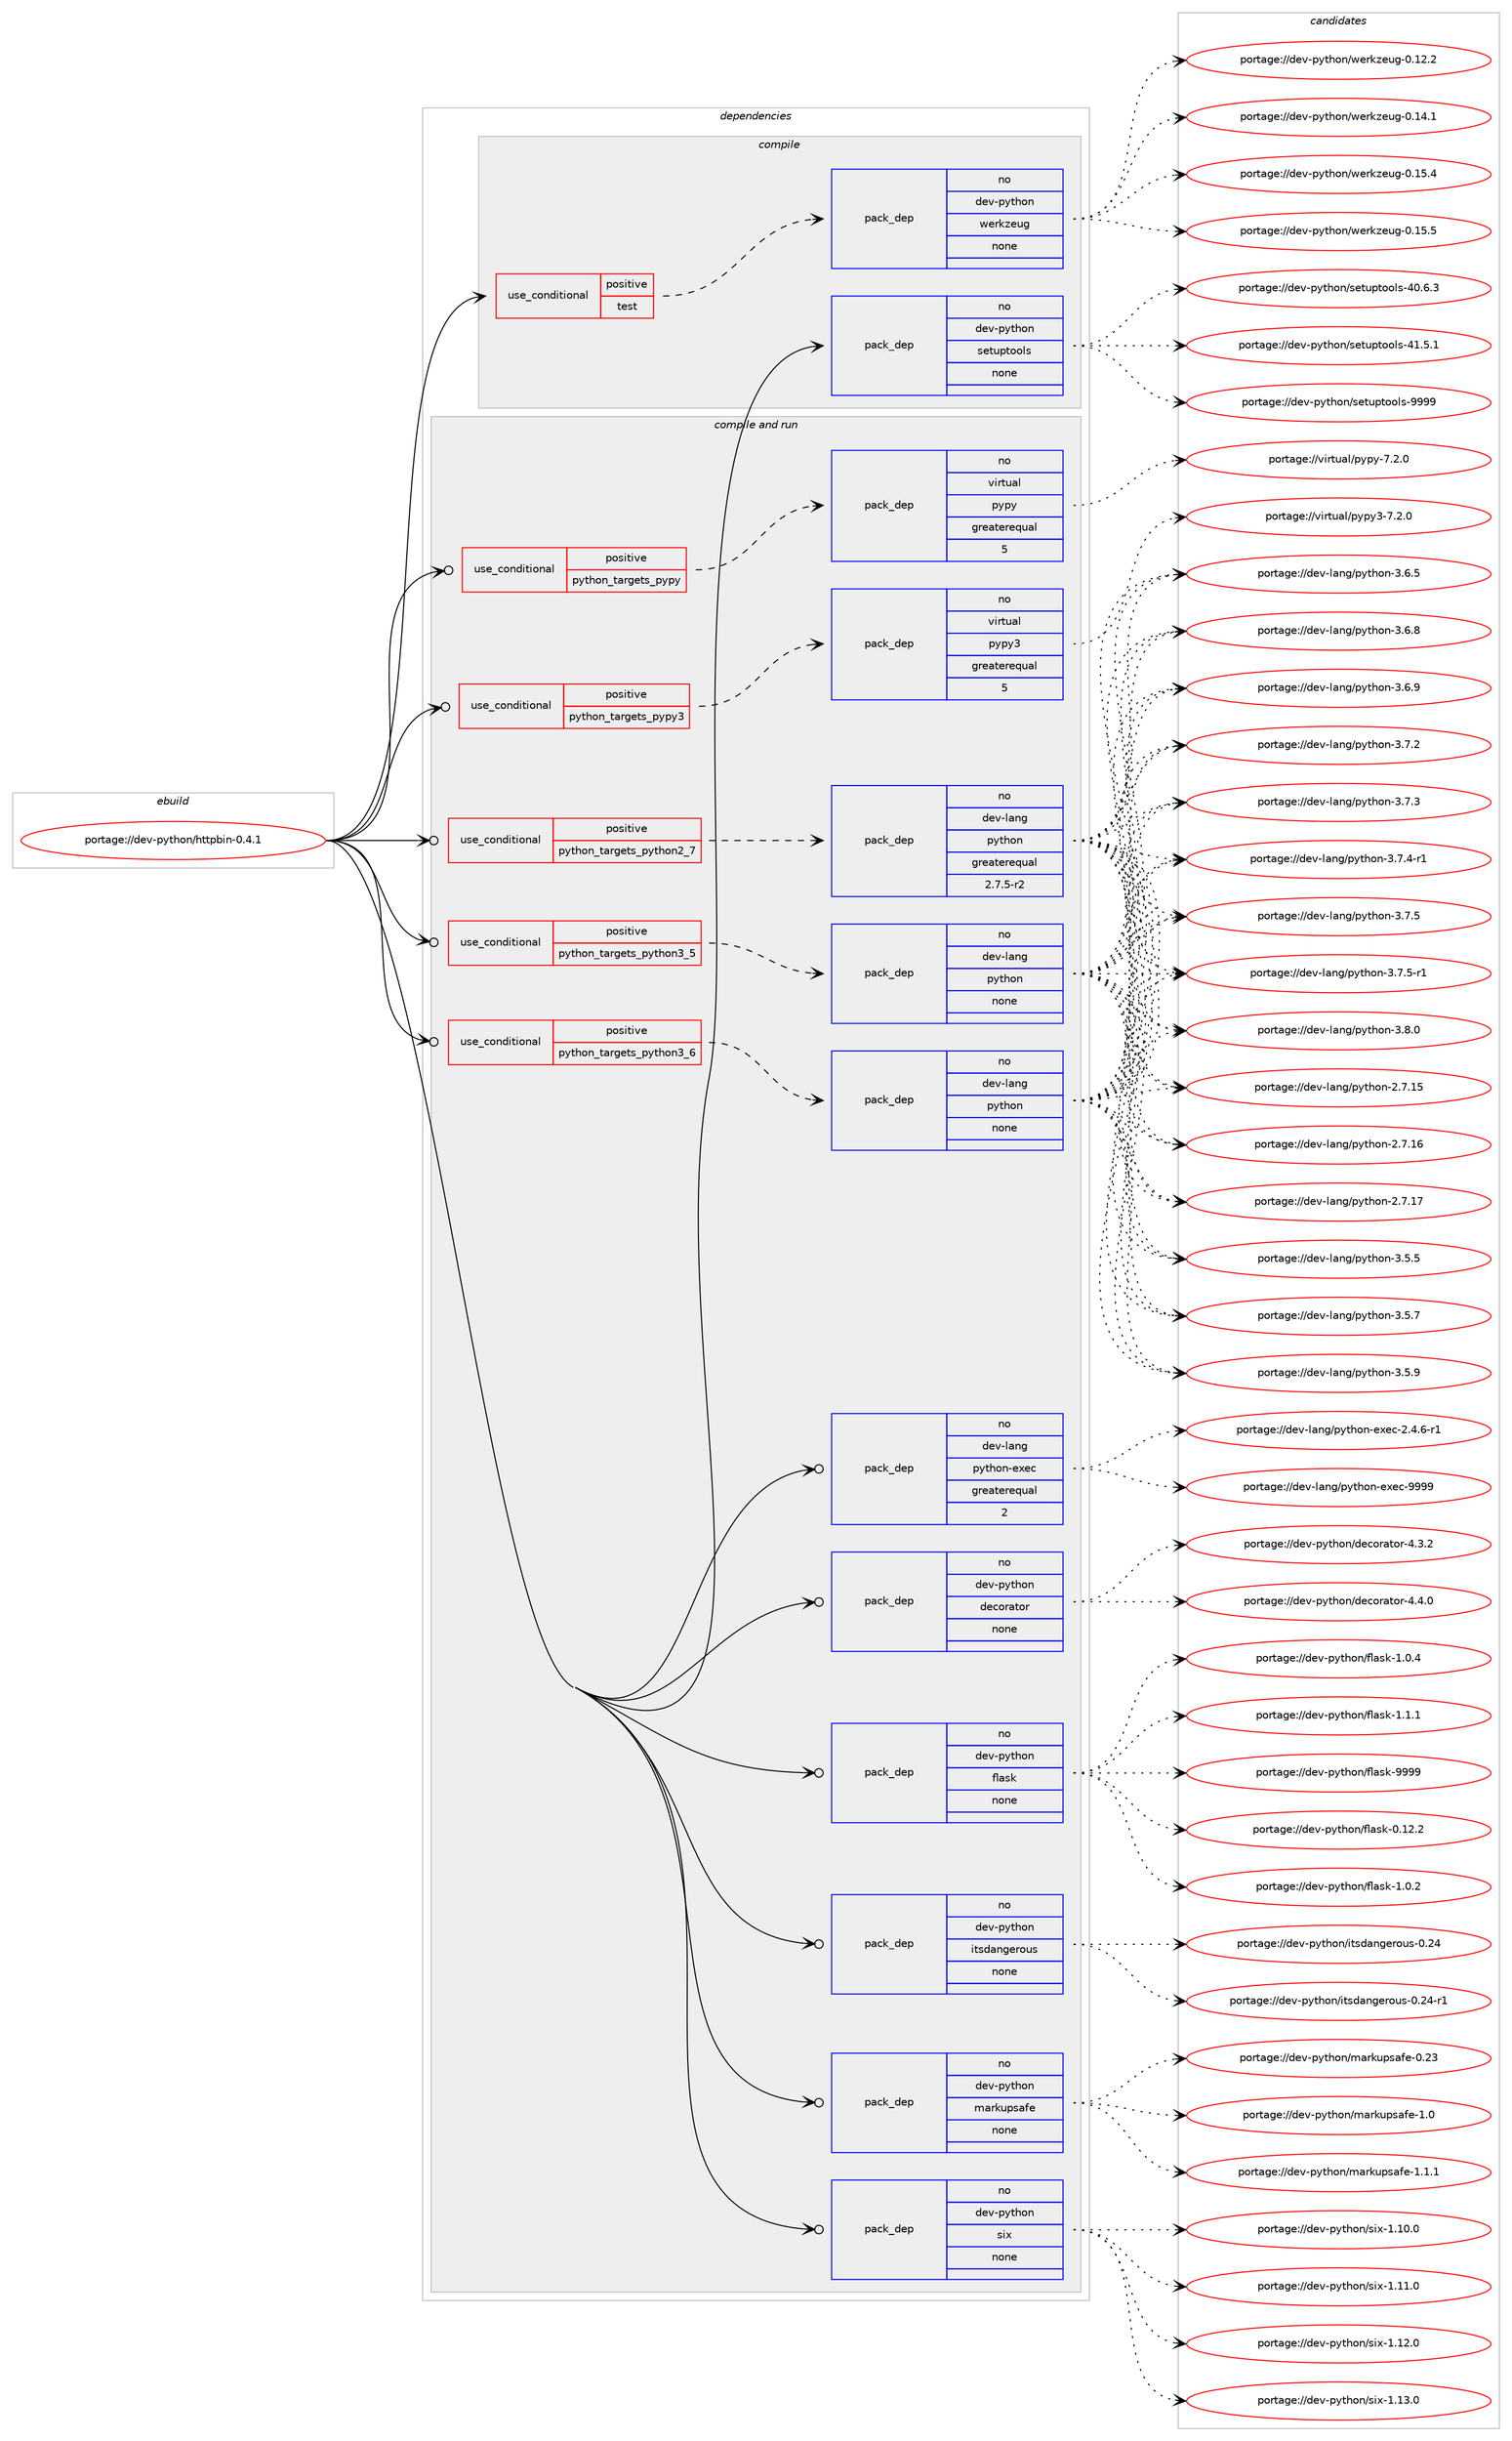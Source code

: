 digraph prolog {

# *************
# Graph options
# *************

newrank=true;
concentrate=true;
compound=true;
graph [rankdir=LR,fontname=Helvetica,fontsize=10,ranksep=1.5];#, ranksep=2.5, nodesep=0.2];
edge  [arrowhead=vee];
node  [fontname=Helvetica,fontsize=10];

# **********
# The ebuild
# **********

subgraph cluster_leftcol {
color=gray;
rank=same;
label=<<i>ebuild</i>>;
id [label="portage://dev-python/httpbin-0.4.1", color=red, width=4, href="../dev-python/httpbin-0.4.1.svg"];
}

# ****************
# The dependencies
# ****************

subgraph cluster_midcol {
color=gray;
label=<<i>dependencies</i>>;
subgraph cluster_compile {
fillcolor="#eeeeee";
style=filled;
label=<<i>compile</i>>;
subgraph cond29808 {
dependency143484 [label=<<TABLE BORDER="0" CELLBORDER="1" CELLSPACING="0" CELLPADDING="4"><TR><TD ROWSPAN="3" CELLPADDING="10">use_conditional</TD></TR><TR><TD>positive</TD></TR><TR><TD>test</TD></TR></TABLE>>, shape=none, color=red];
subgraph pack110356 {
dependency143485 [label=<<TABLE BORDER="0" CELLBORDER="1" CELLSPACING="0" CELLPADDING="4" WIDTH="220"><TR><TD ROWSPAN="6" CELLPADDING="30">pack_dep</TD></TR><TR><TD WIDTH="110">no</TD></TR><TR><TD>dev-python</TD></TR><TR><TD>werkzeug</TD></TR><TR><TD>none</TD></TR><TR><TD></TD></TR></TABLE>>, shape=none, color=blue];
}
dependency143484:e -> dependency143485:w [weight=20,style="dashed",arrowhead="vee"];
}
id:e -> dependency143484:w [weight=20,style="solid",arrowhead="vee"];
subgraph pack110357 {
dependency143486 [label=<<TABLE BORDER="0" CELLBORDER="1" CELLSPACING="0" CELLPADDING="4" WIDTH="220"><TR><TD ROWSPAN="6" CELLPADDING="30">pack_dep</TD></TR><TR><TD WIDTH="110">no</TD></TR><TR><TD>dev-python</TD></TR><TR><TD>setuptools</TD></TR><TR><TD>none</TD></TR><TR><TD></TD></TR></TABLE>>, shape=none, color=blue];
}
id:e -> dependency143486:w [weight=20,style="solid",arrowhead="vee"];
}
subgraph cluster_compileandrun {
fillcolor="#eeeeee";
style=filled;
label=<<i>compile and run</i>>;
subgraph cond29809 {
dependency143487 [label=<<TABLE BORDER="0" CELLBORDER="1" CELLSPACING="0" CELLPADDING="4"><TR><TD ROWSPAN="3" CELLPADDING="10">use_conditional</TD></TR><TR><TD>positive</TD></TR><TR><TD>python_targets_pypy</TD></TR></TABLE>>, shape=none, color=red];
subgraph pack110358 {
dependency143488 [label=<<TABLE BORDER="0" CELLBORDER="1" CELLSPACING="0" CELLPADDING="4" WIDTH="220"><TR><TD ROWSPAN="6" CELLPADDING="30">pack_dep</TD></TR><TR><TD WIDTH="110">no</TD></TR><TR><TD>virtual</TD></TR><TR><TD>pypy</TD></TR><TR><TD>greaterequal</TD></TR><TR><TD>5</TD></TR></TABLE>>, shape=none, color=blue];
}
dependency143487:e -> dependency143488:w [weight=20,style="dashed",arrowhead="vee"];
}
id:e -> dependency143487:w [weight=20,style="solid",arrowhead="odotvee"];
subgraph cond29810 {
dependency143489 [label=<<TABLE BORDER="0" CELLBORDER="1" CELLSPACING="0" CELLPADDING="4"><TR><TD ROWSPAN="3" CELLPADDING="10">use_conditional</TD></TR><TR><TD>positive</TD></TR><TR><TD>python_targets_pypy3</TD></TR></TABLE>>, shape=none, color=red];
subgraph pack110359 {
dependency143490 [label=<<TABLE BORDER="0" CELLBORDER="1" CELLSPACING="0" CELLPADDING="4" WIDTH="220"><TR><TD ROWSPAN="6" CELLPADDING="30">pack_dep</TD></TR><TR><TD WIDTH="110">no</TD></TR><TR><TD>virtual</TD></TR><TR><TD>pypy3</TD></TR><TR><TD>greaterequal</TD></TR><TR><TD>5</TD></TR></TABLE>>, shape=none, color=blue];
}
dependency143489:e -> dependency143490:w [weight=20,style="dashed",arrowhead="vee"];
}
id:e -> dependency143489:w [weight=20,style="solid",arrowhead="odotvee"];
subgraph cond29811 {
dependency143491 [label=<<TABLE BORDER="0" CELLBORDER="1" CELLSPACING="0" CELLPADDING="4"><TR><TD ROWSPAN="3" CELLPADDING="10">use_conditional</TD></TR><TR><TD>positive</TD></TR><TR><TD>python_targets_python2_7</TD></TR></TABLE>>, shape=none, color=red];
subgraph pack110360 {
dependency143492 [label=<<TABLE BORDER="0" CELLBORDER="1" CELLSPACING="0" CELLPADDING="4" WIDTH="220"><TR><TD ROWSPAN="6" CELLPADDING="30">pack_dep</TD></TR><TR><TD WIDTH="110">no</TD></TR><TR><TD>dev-lang</TD></TR><TR><TD>python</TD></TR><TR><TD>greaterequal</TD></TR><TR><TD>2.7.5-r2</TD></TR></TABLE>>, shape=none, color=blue];
}
dependency143491:e -> dependency143492:w [weight=20,style="dashed",arrowhead="vee"];
}
id:e -> dependency143491:w [weight=20,style="solid",arrowhead="odotvee"];
subgraph cond29812 {
dependency143493 [label=<<TABLE BORDER="0" CELLBORDER="1" CELLSPACING="0" CELLPADDING="4"><TR><TD ROWSPAN="3" CELLPADDING="10">use_conditional</TD></TR><TR><TD>positive</TD></TR><TR><TD>python_targets_python3_5</TD></TR></TABLE>>, shape=none, color=red];
subgraph pack110361 {
dependency143494 [label=<<TABLE BORDER="0" CELLBORDER="1" CELLSPACING="0" CELLPADDING="4" WIDTH="220"><TR><TD ROWSPAN="6" CELLPADDING="30">pack_dep</TD></TR><TR><TD WIDTH="110">no</TD></TR><TR><TD>dev-lang</TD></TR><TR><TD>python</TD></TR><TR><TD>none</TD></TR><TR><TD></TD></TR></TABLE>>, shape=none, color=blue];
}
dependency143493:e -> dependency143494:w [weight=20,style="dashed",arrowhead="vee"];
}
id:e -> dependency143493:w [weight=20,style="solid",arrowhead="odotvee"];
subgraph cond29813 {
dependency143495 [label=<<TABLE BORDER="0" CELLBORDER="1" CELLSPACING="0" CELLPADDING="4"><TR><TD ROWSPAN="3" CELLPADDING="10">use_conditional</TD></TR><TR><TD>positive</TD></TR><TR><TD>python_targets_python3_6</TD></TR></TABLE>>, shape=none, color=red];
subgraph pack110362 {
dependency143496 [label=<<TABLE BORDER="0" CELLBORDER="1" CELLSPACING="0" CELLPADDING="4" WIDTH="220"><TR><TD ROWSPAN="6" CELLPADDING="30">pack_dep</TD></TR><TR><TD WIDTH="110">no</TD></TR><TR><TD>dev-lang</TD></TR><TR><TD>python</TD></TR><TR><TD>none</TD></TR><TR><TD></TD></TR></TABLE>>, shape=none, color=blue];
}
dependency143495:e -> dependency143496:w [weight=20,style="dashed",arrowhead="vee"];
}
id:e -> dependency143495:w [weight=20,style="solid",arrowhead="odotvee"];
subgraph pack110363 {
dependency143497 [label=<<TABLE BORDER="0" CELLBORDER="1" CELLSPACING="0" CELLPADDING="4" WIDTH="220"><TR><TD ROWSPAN="6" CELLPADDING="30">pack_dep</TD></TR><TR><TD WIDTH="110">no</TD></TR><TR><TD>dev-lang</TD></TR><TR><TD>python-exec</TD></TR><TR><TD>greaterequal</TD></TR><TR><TD>2</TD></TR></TABLE>>, shape=none, color=blue];
}
id:e -> dependency143497:w [weight=20,style="solid",arrowhead="odotvee"];
subgraph pack110364 {
dependency143498 [label=<<TABLE BORDER="0" CELLBORDER="1" CELLSPACING="0" CELLPADDING="4" WIDTH="220"><TR><TD ROWSPAN="6" CELLPADDING="30">pack_dep</TD></TR><TR><TD WIDTH="110">no</TD></TR><TR><TD>dev-python</TD></TR><TR><TD>decorator</TD></TR><TR><TD>none</TD></TR><TR><TD></TD></TR></TABLE>>, shape=none, color=blue];
}
id:e -> dependency143498:w [weight=20,style="solid",arrowhead="odotvee"];
subgraph pack110365 {
dependency143499 [label=<<TABLE BORDER="0" CELLBORDER="1" CELLSPACING="0" CELLPADDING="4" WIDTH="220"><TR><TD ROWSPAN="6" CELLPADDING="30">pack_dep</TD></TR><TR><TD WIDTH="110">no</TD></TR><TR><TD>dev-python</TD></TR><TR><TD>flask</TD></TR><TR><TD>none</TD></TR><TR><TD></TD></TR></TABLE>>, shape=none, color=blue];
}
id:e -> dependency143499:w [weight=20,style="solid",arrowhead="odotvee"];
subgraph pack110366 {
dependency143500 [label=<<TABLE BORDER="0" CELLBORDER="1" CELLSPACING="0" CELLPADDING="4" WIDTH="220"><TR><TD ROWSPAN="6" CELLPADDING="30">pack_dep</TD></TR><TR><TD WIDTH="110">no</TD></TR><TR><TD>dev-python</TD></TR><TR><TD>itsdangerous</TD></TR><TR><TD>none</TD></TR><TR><TD></TD></TR></TABLE>>, shape=none, color=blue];
}
id:e -> dependency143500:w [weight=20,style="solid",arrowhead="odotvee"];
subgraph pack110367 {
dependency143501 [label=<<TABLE BORDER="0" CELLBORDER="1" CELLSPACING="0" CELLPADDING="4" WIDTH="220"><TR><TD ROWSPAN="6" CELLPADDING="30">pack_dep</TD></TR><TR><TD WIDTH="110">no</TD></TR><TR><TD>dev-python</TD></TR><TR><TD>markupsafe</TD></TR><TR><TD>none</TD></TR><TR><TD></TD></TR></TABLE>>, shape=none, color=blue];
}
id:e -> dependency143501:w [weight=20,style="solid",arrowhead="odotvee"];
subgraph pack110368 {
dependency143502 [label=<<TABLE BORDER="0" CELLBORDER="1" CELLSPACING="0" CELLPADDING="4" WIDTH="220"><TR><TD ROWSPAN="6" CELLPADDING="30">pack_dep</TD></TR><TR><TD WIDTH="110">no</TD></TR><TR><TD>dev-python</TD></TR><TR><TD>six</TD></TR><TR><TD>none</TD></TR><TR><TD></TD></TR></TABLE>>, shape=none, color=blue];
}
id:e -> dependency143502:w [weight=20,style="solid",arrowhead="odotvee"];
}
subgraph cluster_run {
fillcolor="#eeeeee";
style=filled;
label=<<i>run</i>>;
}
}

# **************
# The candidates
# **************

subgraph cluster_choices {
rank=same;
color=gray;
label=<<i>candidates</i>>;

subgraph choice110356 {
color=black;
nodesep=1;
choiceportage100101118451121211161041111104711910111410712210111710345484649504650 [label="portage://dev-python/werkzeug-0.12.2", color=red, width=4,href="../dev-python/werkzeug-0.12.2.svg"];
choiceportage100101118451121211161041111104711910111410712210111710345484649524649 [label="portage://dev-python/werkzeug-0.14.1", color=red, width=4,href="../dev-python/werkzeug-0.14.1.svg"];
choiceportage100101118451121211161041111104711910111410712210111710345484649534652 [label="portage://dev-python/werkzeug-0.15.4", color=red, width=4,href="../dev-python/werkzeug-0.15.4.svg"];
choiceportage100101118451121211161041111104711910111410712210111710345484649534653 [label="portage://dev-python/werkzeug-0.15.5", color=red, width=4,href="../dev-python/werkzeug-0.15.5.svg"];
dependency143485:e -> choiceportage100101118451121211161041111104711910111410712210111710345484649504650:w [style=dotted,weight="100"];
dependency143485:e -> choiceportage100101118451121211161041111104711910111410712210111710345484649524649:w [style=dotted,weight="100"];
dependency143485:e -> choiceportage100101118451121211161041111104711910111410712210111710345484649534652:w [style=dotted,weight="100"];
dependency143485:e -> choiceportage100101118451121211161041111104711910111410712210111710345484649534653:w [style=dotted,weight="100"];
}
subgraph choice110357 {
color=black;
nodesep=1;
choiceportage100101118451121211161041111104711510111611711211611111110811545524846544651 [label="portage://dev-python/setuptools-40.6.3", color=red, width=4,href="../dev-python/setuptools-40.6.3.svg"];
choiceportage100101118451121211161041111104711510111611711211611111110811545524946534649 [label="portage://dev-python/setuptools-41.5.1", color=red, width=4,href="../dev-python/setuptools-41.5.1.svg"];
choiceportage10010111845112121116104111110471151011161171121161111111081154557575757 [label="portage://dev-python/setuptools-9999", color=red, width=4,href="../dev-python/setuptools-9999.svg"];
dependency143486:e -> choiceportage100101118451121211161041111104711510111611711211611111110811545524846544651:w [style=dotted,weight="100"];
dependency143486:e -> choiceportage100101118451121211161041111104711510111611711211611111110811545524946534649:w [style=dotted,weight="100"];
dependency143486:e -> choiceportage10010111845112121116104111110471151011161171121161111111081154557575757:w [style=dotted,weight="100"];
}
subgraph choice110358 {
color=black;
nodesep=1;
choiceportage1181051141161179710847112121112121455546504648 [label="portage://virtual/pypy-7.2.0", color=red, width=4,href="../virtual/pypy-7.2.0.svg"];
dependency143488:e -> choiceportage1181051141161179710847112121112121455546504648:w [style=dotted,weight="100"];
}
subgraph choice110359 {
color=black;
nodesep=1;
choiceportage118105114116117971084711212111212151455546504648 [label="portage://virtual/pypy3-7.2.0", color=red, width=4,href="../virtual/pypy3-7.2.0.svg"];
dependency143490:e -> choiceportage118105114116117971084711212111212151455546504648:w [style=dotted,weight="100"];
}
subgraph choice110360 {
color=black;
nodesep=1;
choiceportage10010111845108971101034711212111610411111045504655464953 [label="portage://dev-lang/python-2.7.15", color=red, width=4,href="../dev-lang/python-2.7.15.svg"];
choiceportage10010111845108971101034711212111610411111045504655464954 [label="portage://dev-lang/python-2.7.16", color=red, width=4,href="../dev-lang/python-2.7.16.svg"];
choiceportage10010111845108971101034711212111610411111045504655464955 [label="portage://dev-lang/python-2.7.17", color=red, width=4,href="../dev-lang/python-2.7.17.svg"];
choiceportage100101118451089711010347112121116104111110455146534653 [label="portage://dev-lang/python-3.5.5", color=red, width=4,href="../dev-lang/python-3.5.5.svg"];
choiceportage100101118451089711010347112121116104111110455146534655 [label="portage://dev-lang/python-3.5.7", color=red, width=4,href="../dev-lang/python-3.5.7.svg"];
choiceportage100101118451089711010347112121116104111110455146534657 [label="portage://dev-lang/python-3.5.9", color=red, width=4,href="../dev-lang/python-3.5.9.svg"];
choiceportage100101118451089711010347112121116104111110455146544653 [label="portage://dev-lang/python-3.6.5", color=red, width=4,href="../dev-lang/python-3.6.5.svg"];
choiceportage100101118451089711010347112121116104111110455146544656 [label="portage://dev-lang/python-3.6.8", color=red, width=4,href="../dev-lang/python-3.6.8.svg"];
choiceportage100101118451089711010347112121116104111110455146544657 [label="portage://dev-lang/python-3.6.9", color=red, width=4,href="../dev-lang/python-3.6.9.svg"];
choiceportage100101118451089711010347112121116104111110455146554650 [label="portage://dev-lang/python-3.7.2", color=red, width=4,href="../dev-lang/python-3.7.2.svg"];
choiceportage100101118451089711010347112121116104111110455146554651 [label="portage://dev-lang/python-3.7.3", color=red, width=4,href="../dev-lang/python-3.7.3.svg"];
choiceportage1001011184510897110103471121211161041111104551465546524511449 [label="portage://dev-lang/python-3.7.4-r1", color=red, width=4,href="../dev-lang/python-3.7.4-r1.svg"];
choiceportage100101118451089711010347112121116104111110455146554653 [label="portage://dev-lang/python-3.7.5", color=red, width=4,href="../dev-lang/python-3.7.5.svg"];
choiceportage1001011184510897110103471121211161041111104551465546534511449 [label="portage://dev-lang/python-3.7.5-r1", color=red, width=4,href="../dev-lang/python-3.7.5-r1.svg"];
choiceportage100101118451089711010347112121116104111110455146564648 [label="portage://dev-lang/python-3.8.0", color=red, width=4,href="../dev-lang/python-3.8.0.svg"];
dependency143492:e -> choiceportage10010111845108971101034711212111610411111045504655464953:w [style=dotted,weight="100"];
dependency143492:e -> choiceportage10010111845108971101034711212111610411111045504655464954:w [style=dotted,weight="100"];
dependency143492:e -> choiceportage10010111845108971101034711212111610411111045504655464955:w [style=dotted,weight="100"];
dependency143492:e -> choiceportage100101118451089711010347112121116104111110455146534653:w [style=dotted,weight="100"];
dependency143492:e -> choiceportage100101118451089711010347112121116104111110455146534655:w [style=dotted,weight="100"];
dependency143492:e -> choiceportage100101118451089711010347112121116104111110455146534657:w [style=dotted,weight="100"];
dependency143492:e -> choiceportage100101118451089711010347112121116104111110455146544653:w [style=dotted,weight="100"];
dependency143492:e -> choiceportage100101118451089711010347112121116104111110455146544656:w [style=dotted,weight="100"];
dependency143492:e -> choiceportage100101118451089711010347112121116104111110455146544657:w [style=dotted,weight="100"];
dependency143492:e -> choiceportage100101118451089711010347112121116104111110455146554650:w [style=dotted,weight="100"];
dependency143492:e -> choiceportage100101118451089711010347112121116104111110455146554651:w [style=dotted,weight="100"];
dependency143492:e -> choiceportage1001011184510897110103471121211161041111104551465546524511449:w [style=dotted,weight="100"];
dependency143492:e -> choiceportage100101118451089711010347112121116104111110455146554653:w [style=dotted,weight="100"];
dependency143492:e -> choiceportage1001011184510897110103471121211161041111104551465546534511449:w [style=dotted,weight="100"];
dependency143492:e -> choiceportage100101118451089711010347112121116104111110455146564648:w [style=dotted,weight="100"];
}
subgraph choice110361 {
color=black;
nodesep=1;
choiceportage10010111845108971101034711212111610411111045504655464953 [label="portage://dev-lang/python-2.7.15", color=red, width=4,href="../dev-lang/python-2.7.15.svg"];
choiceportage10010111845108971101034711212111610411111045504655464954 [label="portage://dev-lang/python-2.7.16", color=red, width=4,href="../dev-lang/python-2.7.16.svg"];
choiceportage10010111845108971101034711212111610411111045504655464955 [label="portage://dev-lang/python-2.7.17", color=red, width=4,href="../dev-lang/python-2.7.17.svg"];
choiceportage100101118451089711010347112121116104111110455146534653 [label="portage://dev-lang/python-3.5.5", color=red, width=4,href="../dev-lang/python-3.5.5.svg"];
choiceportage100101118451089711010347112121116104111110455146534655 [label="portage://dev-lang/python-3.5.7", color=red, width=4,href="../dev-lang/python-3.5.7.svg"];
choiceportage100101118451089711010347112121116104111110455146534657 [label="portage://dev-lang/python-3.5.9", color=red, width=4,href="../dev-lang/python-3.5.9.svg"];
choiceportage100101118451089711010347112121116104111110455146544653 [label="portage://dev-lang/python-3.6.5", color=red, width=4,href="../dev-lang/python-3.6.5.svg"];
choiceportage100101118451089711010347112121116104111110455146544656 [label="portage://dev-lang/python-3.6.8", color=red, width=4,href="../dev-lang/python-3.6.8.svg"];
choiceportage100101118451089711010347112121116104111110455146544657 [label="portage://dev-lang/python-3.6.9", color=red, width=4,href="../dev-lang/python-3.6.9.svg"];
choiceportage100101118451089711010347112121116104111110455146554650 [label="portage://dev-lang/python-3.7.2", color=red, width=4,href="../dev-lang/python-3.7.2.svg"];
choiceportage100101118451089711010347112121116104111110455146554651 [label="portage://dev-lang/python-3.7.3", color=red, width=4,href="../dev-lang/python-3.7.3.svg"];
choiceportage1001011184510897110103471121211161041111104551465546524511449 [label="portage://dev-lang/python-3.7.4-r1", color=red, width=4,href="../dev-lang/python-3.7.4-r1.svg"];
choiceportage100101118451089711010347112121116104111110455146554653 [label="portage://dev-lang/python-3.7.5", color=red, width=4,href="../dev-lang/python-3.7.5.svg"];
choiceportage1001011184510897110103471121211161041111104551465546534511449 [label="portage://dev-lang/python-3.7.5-r1", color=red, width=4,href="../dev-lang/python-3.7.5-r1.svg"];
choiceportage100101118451089711010347112121116104111110455146564648 [label="portage://dev-lang/python-3.8.0", color=red, width=4,href="../dev-lang/python-3.8.0.svg"];
dependency143494:e -> choiceportage10010111845108971101034711212111610411111045504655464953:w [style=dotted,weight="100"];
dependency143494:e -> choiceportage10010111845108971101034711212111610411111045504655464954:w [style=dotted,weight="100"];
dependency143494:e -> choiceportage10010111845108971101034711212111610411111045504655464955:w [style=dotted,weight="100"];
dependency143494:e -> choiceportage100101118451089711010347112121116104111110455146534653:w [style=dotted,weight="100"];
dependency143494:e -> choiceportage100101118451089711010347112121116104111110455146534655:w [style=dotted,weight="100"];
dependency143494:e -> choiceportage100101118451089711010347112121116104111110455146534657:w [style=dotted,weight="100"];
dependency143494:e -> choiceportage100101118451089711010347112121116104111110455146544653:w [style=dotted,weight="100"];
dependency143494:e -> choiceportage100101118451089711010347112121116104111110455146544656:w [style=dotted,weight="100"];
dependency143494:e -> choiceportage100101118451089711010347112121116104111110455146544657:w [style=dotted,weight="100"];
dependency143494:e -> choiceportage100101118451089711010347112121116104111110455146554650:w [style=dotted,weight="100"];
dependency143494:e -> choiceportage100101118451089711010347112121116104111110455146554651:w [style=dotted,weight="100"];
dependency143494:e -> choiceportage1001011184510897110103471121211161041111104551465546524511449:w [style=dotted,weight="100"];
dependency143494:e -> choiceportage100101118451089711010347112121116104111110455146554653:w [style=dotted,weight="100"];
dependency143494:e -> choiceportage1001011184510897110103471121211161041111104551465546534511449:w [style=dotted,weight="100"];
dependency143494:e -> choiceportage100101118451089711010347112121116104111110455146564648:w [style=dotted,weight="100"];
}
subgraph choice110362 {
color=black;
nodesep=1;
choiceportage10010111845108971101034711212111610411111045504655464953 [label="portage://dev-lang/python-2.7.15", color=red, width=4,href="../dev-lang/python-2.7.15.svg"];
choiceportage10010111845108971101034711212111610411111045504655464954 [label="portage://dev-lang/python-2.7.16", color=red, width=4,href="../dev-lang/python-2.7.16.svg"];
choiceportage10010111845108971101034711212111610411111045504655464955 [label="portage://dev-lang/python-2.7.17", color=red, width=4,href="../dev-lang/python-2.7.17.svg"];
choiceportage100101118451089711010347112121116104111110455146534653 [label="portage://dev-lang/python-3.5.5", color=red, width=4,href="../dev-lang/python-3.5.5.svg"];
choiceportage100101118451089711010347112121116104111110455146534655 [label="portage://dev-lang/python-3.5.7", color=red, width=4,href="../dev-lang/python-3.5.7.svg"];
choiceportage100101118451089711010347112121116104111110455146534657 [label="portage://dev-lang/python-3.5.9", color=red, width=4,href="../dev-lang/python-3.5.9.svg"];
choiceportage100101118451089711010347112121116104111110455146544653 [label="portage://dev-lang/python-3.6.5", color=red, width=4,href="../dev-lang/python-3.6.5.svg"];
choiceportage100101118451089711010347112121116104111110455146544656 [label="portage://dev-lang/python-3.6.8", color=red, width=4,href="../dev-lang/python-3.6.8.svg"];
choiceportage100101118451089711010347112121116104111110455146544657 [label="portage://dev-lang/python-3.6.9", color=red, width=4,href="../dev-lang/python-3.6.9.svg"];
choiceportage100101118451089711010347112121116104111110455146554650 [label="portage://dev-lang/python-3.7.2", color=red, width=4,href="../dev-lang/python-3.7.2.svg"];
choiceportage100101118451089711010347112121116104111110455146554651 [label="portage://dev-lang/python-3.7.3", color=red, width=4,href="../dev-lang/python-3.7.3.svg"];
choiceportage1001011184510897110103471121211161041111104551465546524511449 [label="portage://dev-lang/python-3.7.4-r1", color=red, width=4,href="../dev-lang/python-3.7.4-r1.svg"];
choiceportage100101118451089711010347112121116104111110455146554653 [label="portage://dev-lang/python-3.7.5", color=red, width=4,href="../dev-lang/python-3.7.5.svg"];
choiceportage1001011184510897110103471121211161041111104551465546534511449 [label="portage://dev-lang/python-3.7.5-r1", color=red, width=4,href="../dev-lang/python-3.7.5-r1.svg"];
choiceportage100101118451089711010347112121116104111110455146564648 [label="portage://dev-lang/python-3.8.0", color=red, width=4,href="../dev-lang/python-3.8.0.svg"];
dependency143496:e -> choiceportage10010111845108971101034711212111610411111045504655464953:w [style=dotted,weight="100"];
dependency143496:e -> choiceportage10010111845108971101034711212111610411111045504655464954:w [style=dotted,weight="100"];
dependency143496:e -> choiceportage10010111845108971101034711212111610411111045504655464955:w [style=dotted,weight="100"];
dependency143496:e -> choiceportage100101118451089711010347112121116104111110455146534653:w [style=dotted,weight="100"];
dependency143496:e -> choiceportage100101118451089711010347112121116104111110455146534655:w [style=dotted,weight="100"];
dependency143496:e -> choiceportage100101118451089711010347112121116104111110455146534657:w [style=dotted,weight="100"];
dependency143496:e -> choiceportage100101118451089711010347112121116104111110455146544653:w [style=dotted,weight="100"];
dependency143496:e -> choiceportage100101118451089711010347112121116104111110455146544656:w [style=dotted,weight="100"];
dependency143496:e -> choiceportage100101118451089711010347112121116104111110455146544657:w [style=dotted,weight="100"];
dependency143496:e -> choiceportage100101118451089711010347112121116104111110455146554650:w [style=dotted,weight="100"];
dependency143496:e -> choiceportage100101118451089711010347112121116104111110455146554651:w [style=dotted,weight="100"];
dependency143496:e -> choiceportage1001011184510897110103471121211161041111104551465546524511449:w [style=dotted,weight="100"];
dependency143496:e -> choiceportage100101118451089711010347112121116104111110455146554653:w [style=dotted,weight="100"];
dependency143496:e -> choiceportage1001011184510897110103471121211161041111104551465546534511449:w [style=dotted,weight="100"];
dependency143496:e -> choiceportage100101118451089711010347112121116104111110455146564648:w [style=dotted,weight="100"];
}
subgraph choice110363 {
color=black;
nodesep=1;
choiceportage10010111845108971101034711212111610411111045101120101994550465246544511449 [label="portage://dev-lang/python-exec-2.4.6-r1", color=red, width=4,href="../dev-lang/python-exec-2.4.6-r1.svg"];
choiceportage10010111845108971101034711212111610411111045101120101994557575757 [label="portage://dev-lang/python-exec-9999", color=red, width=4,href="../dev-lang/python-exec-9999.svg"];
dependency143497:e -> choiceportage10010111845108971101034711212111610411111045101120101994550465246544511449:w [style=dotted,weight="100"];
dependency143497:e -> choiceportage10010111845108971101034711212111610411111045101120101994557575757:w [style=dotted,weight="100"];
}
subgraph choice110364 {
color=black;
nodesep=1;
choiceportage10010111845112121116104111110471001019911111497116111114455246514650 [label="portage://dev-python/decorator-4.3.2", color=red, width=4,href="../dev-python/decorator-4.3.2.svg"];
choiceportage10010111845112121116104111110471001019911111497116111114455246524648 [label="portage://dev-python/decorator-4.4.0", color=red, width=4,href="../dev-python/decorator-4.4.0.svg"];
dependency143498:e -> choiceportage10010111845112121116104111110471001019911111497116111114455246514650:w [style=dotted,weight="100"];
dependency143498:e -> choiceportage10010111845112121116104111110471001019911111497116111114455246524648:w [style=dotted,weight="100"];
}
subgraph choice110365 {
color=black;
nodesep=1;
choiceportage10010111845112121116104111110471021089711510745484649504650 [label="portage://dev-python/flask-0.12.2", color=red, width=4,href="../dev-python/flask-0.12.2.svg"];
choiceportage100101118451121211161041111104710210897115107454946484650 [label="portage://dev-python/flask-1.0.2", color=red, width=4,href="../dev-python/flask-1.0.2.svg"];
choiceportage100101118451121211161041111104710210897115107454946484652 [label="portage://dev-python/flask-1.0.4", color=red, width=4,href="../dev-python/flask-1.0.4.svg"];
choiceportage100101118451121211161041111104710210897115107454946494649 [label="portage://dev-python/flask-1.1.1", color=red, width=4,href="../dev-python/flask-1.1.1.svg"];
choiceportage1001011184511212111610411111047102108971151074557575757 [label="portage://dev-python/flask-9999", color=red, width=4,href="../dev-python/flask-9999.svg"];
dependency143499:e -> choiceportage10010111845112121116104111110471021089711510745484649504650:w [style=dotted,weight="100"];
dependency143499:e -> choiceportage100101118451121211161041111104710210897115107454946484650:w [style=dotted,weight="100"];
dependency143499:e -> choiceportage100101118451121211161041111104710210897115107454946484652:w [style=dotted,weight="100"];
dependency143499:e -> choiceportage100101118451121211161041111104710210897115107454946494649:w [style=dotted,weight="100"];
dependency143499:e -> choiceportage1001011184511212111610411111047102108971151074557575757:w [style=dotted,weight="100"];
}
subgraph choice110366 {
color=black;
nodesep=1;
choiceportage1001011184511212111610411111047105116115100971101031011141111171154548465052 [label="portage://dev-python/itsdangerous-0.24", color=red, width=4,href="../dev-python/itsdangerous-0.24.svg"];
choiceportage10010111845112121116104111110471051161151009711010310111411111711545484650524511449 [label="portage://dev-python/itsdangerous-0.24-r1", color=red, width=4,href="../dev-python/itsdangerous-0.24-r1.svg"];
dependency143500:e -> choiceportage1001011184511212111610411111047105116115100971101031011141111171154548465052:w [style=dotted,weight="100"];
dependency143500:e -> choiceportage10010111845112121116104111110471051161151009711010310111411111711545484650524511449:w [style=dotted,weight="100"];
}
subgraph choice110367 {
color=black;
nodesep=1;
choiceportage100101118451121211161041111104710997114107117112115971021014548465051 [label="portage://dev-python/markupsafe-0.23", color=red, width=4,href="../dev-python/markupsafe-0.23.svg"];
choiceportage1001011184511212111610411111047109971141071171121159710210145494648 [label="portage://dev-python/markupsafe-1.0", color=red, width=4,href="../dev-python/markupsafe-1.0.svg"];
choiceportage10010111845112121116104111110471099711410711711211597102101454946494649 [label="portage://dev-python/markupsafe-1.1.1", color=red, width=4,href="../dev-python/markupsafe-1.1.1.svg"];
dependency143501:e -> choiceportage100101118451121211161041111104710997114107117112115971021014548465051:w [style=dotted,weight="100"];
dependency143501:e -> choiceportage1001011184511212111610411111047109971141071171121159710210145494648:w [style=dotted,weight="100"];
dependency143501:e -> choiceportage10010111845112121116104111110471099711410711711211597102101454946494649:w [style=dotted,weight="100"];
}
subgraph choice110368 {
color=black;
nodesep=1;
choiceportage100101118451121211161041111104711510512045494649484648 [label="portage://dev-python/six-1.10.0", color=red, width=4,href="../dev-python/six-1.10.0.svg"];
choiceportage100101118451121211161041111104711510512045494649494648 [label="portage://dev-python/six-1.11.0", color=red, width=4,href="../dev-python/six-1.11.0.svg"];
choiceportage100101118451121211161041111104711510512045494649504648 [label="portage://dev-python/six-1.12.0", color=red, width=4,href="../dev-python/six-1.12.0.svg"];
choiceportage100101118451121211161041111104711510512045494649514648 [label="portage://dev-python/six-1.13.0", color=red, width=4,href="../dev-python/six-1.13.0.svg"];
dependency143502:e -> choiceportage100101118451121211161041111104711510512045494649484648:w [style=dotted,weight="100"];
dependency143502:e -> choiceportage100101118451121211161041111104711510512045494649494648:w [style=dotted,weight="100"];
dependency143502:e -> choiceportage100101118451121211161041111104711510512045494649504648:w [style=dotted,weight="100"];
dependency143502:e -> choiceportage100101118451121211161041111104711510512045494649514648:w [style=dotted,weight="100"];
}
}

}
